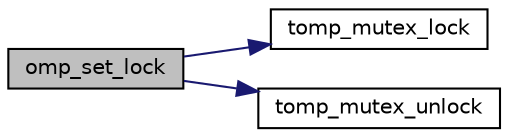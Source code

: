 digraph "omp_set_lock"
{
  edge [fontname="Helvetica",fontsize="10",labelfontname="Helvetica",labelfontsize="10"];
  node [fontname="Helvetica",fontsize="10",shape=record];
  rankdir="LR";
  Node1 [label="omp_set_lock",height=0.2,width=0.4,color="black", fillcolor="grey75", style="filled", fontcolor="black"];
  Node1 -> Node2 [color="midnightblue",fontsize="10",style="solid",fontname="Helvetica"];
  Node2 [label="tomp_mutex_lock",height=0.2,width=0.4,color="black", fillcolor="white", style="filled",URL="$tomp__util_8h.html#a1a0208b1df579d51b0779ec296240325",tooltip="Wrapper for acquiring a hardware semaphore. "];
  Node1 -> Node3 [color="midnightblue",fontsize="10",style="solid",fontname="Helvetica"];
  Node3 [label="tomp_mutex_unlock",height=0.2,width=0.4,color="black", fillcolor="white", style="filled",URL="$tomp__util_8h.html#a69926a09ecd571565b04308650548ca1",tooltip="Wrapper for releasing a hardware semaphore. "];
}
